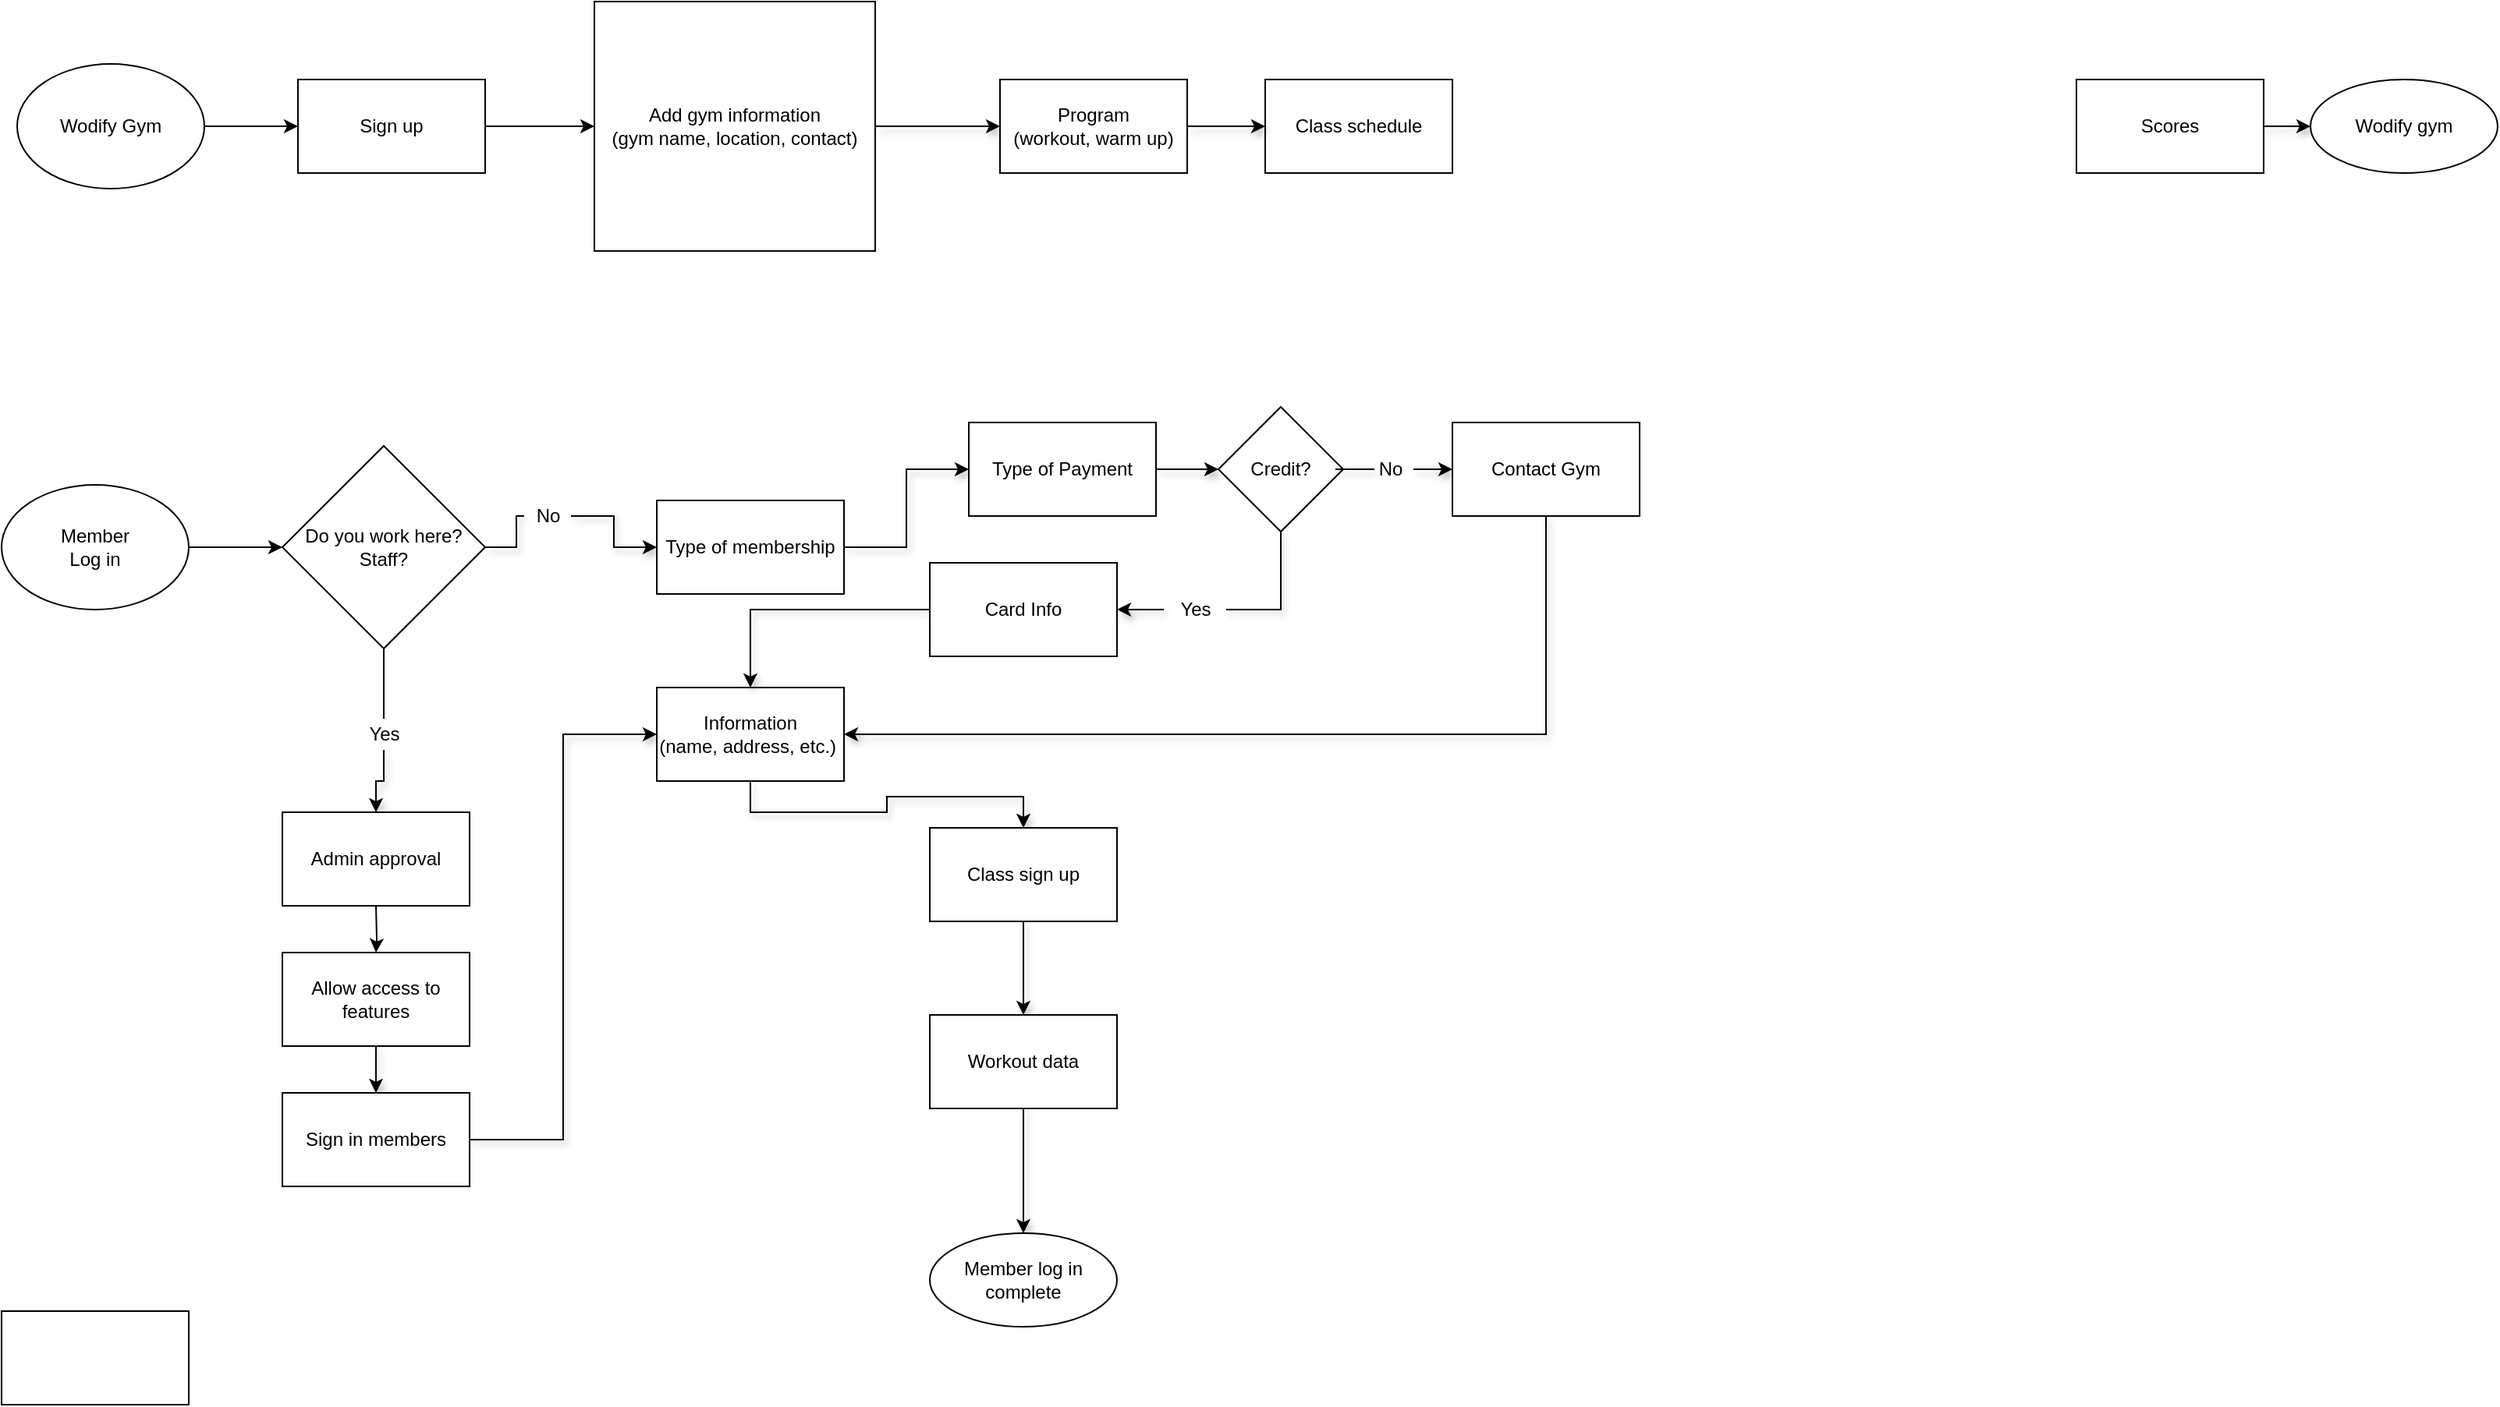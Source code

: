 <mxfile version="16.6.5" type="github">
  <diagram id="RcLsMqSNe8nh3_PVpQBb" name="Page-1">
    <mxGraphModel dx="820" dy="557" grid="1" gridSize="10" guides="1" tooltips="1" connect="1" arrows="1" fold="1" page="1" pageScale="1" pageWidth="850" pageHeight="1100" math="0" shadow="0">
      <root>
        <mxCell id="0" />
        <mxCell id="1" parent="0" />
        <mxCell id="UwSYvGgoTBaX2EDQLk_I-1" value="Wodify Gym" style="ellipse;whiteSpace=wrap;html=1;" parent="1" vertex="1">
          <mxGeometry x="50" y="70" width="120" height="80" as="geometry" />
        </mxCell>
        <mxCell id="UwSYvGgoTBaX2EDQLk_I-2" value="" style="endArrow=classic;html=1;rounded=0;exitX=1;exitY=0.5;exitDx=0;exitDy=0;entryX=0;entryY=0.5;entryDx=0;entryDy=0;" parent="1" source="UwSYvGgoTBaX2EDQLk_I-1" target="UwSYvGgoTBaX2EDQLk_I-8" edge="1">
          <mxGeometry width="50" height="50" relative="1" as="geometry">
            <mxPoint x="370" y="260" as="sourcePoint" />
            <mxPoint x="200" y="110" as="targetPoint" />
          </mxGeometry>
        </mxCell>
        <mxCell id="UwSYvGgoTBaX2EDQLk_I-36" value="" style="edgeStyle=orthogonalEdgeStyle;rounded=0;orthogonalLoop=1;jettySize=auto;html=1;shadow=1;" parent="1" source="UwSYvGgoTBaX2EDQLk_I-3" target="UwSYvGgoTBaX2EDQLk_I-35" edge="1">
          <mxGeometry relative="1" as="geometry" />
        </mxCell>
        <mxCell id="UwSYvGgoTBaX2EDQLk_I-3" value="Add gym information&lt;br&gt;(gym name, location, contact)" style="rounded=0;whiteSpace=wrap;html=1;" parent="1" vertex="1">
          <mxGeometry x="420" y="30" width="180" height="160" as="geometry" />
        </mxCell>
        <mxCell id="UwSYvGgoTBaX2EDQLk_I-8" value="Sign up" style="rounded=0;whiteSpace=wrap;html=1;" parent="1" vertex="1">
          <mxGeometry x="230" y="80" width="120" height="60" as="geometry" />
        </mxCell>
        <mxCell id="UwSYvGgoTBaX2EDQLk_I-9" value="" style="endArrow=classic;html=1;rounded=0;entryX=0;entryY=0.5;entryDx=0;entryDy=0;exitX=1;exitY=0.5;exitDx=0;exitDy=0;" parent="1" source="UwSYvGgoTBaX2EDQLk_I-8" target="UwSYvGgoTBaX2EDQLk_I-3" edge="1">
          <mxGeometry width="50" height="50" relative="1" as="geometry">
            <mxPoint x="260" y="170" as="sourcePoint" />
            <mxPoint x="310" y="120" as="targetPoint" />
          </mxGeometry>
        </mxCell>
        <mxCell id="UwSYvGgoTBaX2EDQLk_I-13" value="Member&lt;br&gt;Log in" style="ellipse;whiteSpace=wrap;html=1;" parent="1" vertex="1">
          <mxGeometry x="40" y="340" width="120" height="80" as="geometry" />
        </mxCell>
        <mxCell id="UwSYvGgoTBaX2EDQLk_I-14" value="" style="endArrow=classic;html=1;rounded=0;exitX=1;exitY=0.5;exitDx=0;exitDy=0;entryX=0;entryY=0.5;entryDx=0;entryDy=0;" parent="1" source="UwSYvGgoTBaX2EDQLk_I-13" target="UwSYvGgoTBaX2EDQLk_I-18" edge="1">
          <mxGeometry width="50" height="50" relative="1" as="geometry">
            <mxPoint x="240" y="320" as="sourcePoint" />
            <mxPoint x="230" y="380" as="targetPoint" />
          </mxGeometry>
        </mxCell>
        <mxCell id="UwSYvGgoTBaX2EDQLk_I-22" value="" style="edgeStyle=orthogonalEdgeStyle;rounded=0;orthogonalLoop=1;jettySize=auto;html=1;shadow=1;startArrow=none;" parent="1" source="UwSYvGgoTBaX2EDQLk_I-39" target="UwSYvGgoTBaX2EDQLk_I-21" edge="1">
          <mxGeometry relative="1" as="geometry" />
        </mxCell>
        <mxCell id="UwSYvGgoTBaX2EDQLk_I-24" value="" style="edgeStyle=orthogonalEdgeStyle;rounded=0;orthogonalLoop=1;jettySize=auto;html=1;startArrow=none;" parent="1" target="UwSYvGgoTBaX2EDQLk_I-23" edge="1">
          <mxGeometry relative="1" as="geometry">
            <mxPoint x="280" y="610" as="sourcePoint" />
          </mxGeometry>
        </mxCell>
        <mxCell id="UwSYvGgoTBaX2EDQLk_I-18" value="Do you work here? Staff?" style="rhombus;whiteSpace=wrap;html=1;" parent="1" vertex="1">
          <mxGeometry x="220" y="315" width="130" height="130" as="geometry" />
        </mxCell>
        <mxCell id="UwSYvGgoTBaX2EDQLk_I-73" value="" style="edgeStyle=orthogonalEdgeStyle;rounded=0;orthogonalLoop=1;jettySize=auto;html=1;shadow=1;" parent="1" source="UwSYvGgoTBaX2EDQLk_I-21" target="UwSYvGgoTBaX2EDQLk_I-72" edge="1">
          <mxGeometry relative="1" as="geometry" />
        </mxCell>
        <mxCell id="UwSYvGgoTBaX2EDQLk_I-21" value="&lt;span&gt;Type of membership&lt;/span&gt;" style="whiteSpace=wrap;html=1;" parent="1" vertex="1">
          <mxGeometry x="460" y="350" width="120" height="60" as="geometry" />
        </mxCell>
        <mxCell id="UwSYvGgoTBaX2EDQLk_I-55" value="" style="edgeStyle=orthogonalEdgeStyle;rounded=0;orthogonalLoop=1;jettySize=auto;html=1;shadow=1;" parent="1" source="UwSYvGgoTBaX2EDQLk_I-23" target="UwSYvGgoTBaX2EDQLk_I-54" edge="1">
          <mxGeometry relative="1" as="geometry" />
        </mxCell>
        <mxCell id="UwSYvGgoTBaX2EDQLk_I-23" value="Allow access to features" style="whiteSpace=wrap;html=1;" parent="1" vertex="1">
          <mxGeometry x="220" y="640" width="120" height="60" as="geometry" />
        </mxCell>
        <mxCell id="UwSYvGgoTBaX2EDQLk_I-26" value="Class schedule" style="whiteSpace=wrap;html=1;" parent="1" vertex="1">
          <mxGeometry x="850" y="80" width="120" height="60" as="geometry" />
        </mxCell>
        <mxCell id="UwSYvGgoTBaX2EDQLk_I-33" value="Wodify gym" style="ellipse;whiteSpace=wrap;html=1;" parent="1" vertex="1">
          <mxGeometry x="1520" y="80" width="120" height="60" as="geometry" />
        </mxCell>
        <mxCell id="UwSYvGgoTBaX2EDQLk_I-37" value="" style="edgeStyle=orthogonalEdgeStyle;rounded=0;orthogonalLoop=1;jettySize=auto;html=1;shadow=1;" parent="1" source="UwSYvGgoTBaX2EDQLk_I-35" target="UwSYvGgoTBaX2EDQLk_I-26" edge="1">
          <mxGeometry relative="1" as="geometry" />
        </mxCell>
        <mxCell id="UwSYvGgoTBaX2EDQLk_I-35" value="Program&lt;br&gt;(workout, warm up)" style="whiteSpace=wrap;html=1;rounded=0;" parent="1" vertex="1">
          <mxGeometry x="680" y="80" width="120" height="60" as="geometry" />
        </mxCell>
        <mxCell id="UwSYvGgoTBaX2EDQLk_I-39" value="No" style="text;html=1;resizable=0;autosize=1;align=center;verticalAlign=middle;points=[];fillColor=none;strokeColor=none;rounded=0;" parent="1" vertex="1">
          <mxGeometry x="375" y="350" width="30" height="20" as="geometry" />
        </mxCell>
        <mxCell id="UwSYvGgoTBaX2EDQLk_I-40" value="" style="edgeStyle=orthogonalEdgeStyle;rounded=0;orthogonalLoop=1;jettySize=auto;html=1;shadow=1;endArrow=none;" parent="1" source="UwSYvGgoTBaX2EDQLk_I-18" target="UwSYvGgoTBaX2EDQLk_I-39" edge="1">
          <mxGeometry relative="1" as="geometry">
            <mxPoint x="350" y="380" as="sourcePoint" />
            <mxPoint x="435" y="380" as="targetPoint" />
          </mxGeometry>
        </mxCell>
        <mxCell id="UwSYvGgoTBaX2EDQLk_I-60" value="" style="edgeStyle=orthogonalEdgeStyle;rounded=0;orthogonalLoop=1;jettySize=auto;html=1;shadow=1;" parent="1" source="UwSYvGgoTBaX2EDQLk_I-38" target="UwSYvGgoTBaX2EDQLk_I-59" edge="1">
          <mxGeometry relative="1" as="geometry" />
        </mxCell>
        <mxCell id="UwSYvGgoTBaX2EDQLk_I-38" value="Yes" style="text;html=1;resizable=0;autosize=1;align=center;verticalAlign=middle;points=[];fillColor=none;strokeColor=none;rounded=0;" parent="1" vertex="1">
          <mxGeometry x="265" y="490" width="40" height="20" as="geometry" />
        </mxCell>
        <mxCell id="UwSYvGgoTBaX2EDQLk_I-41" value="" style="edgeStyle=orthogonalEdgeStyle;rounded=0;orthogonalLoop=1;jettySize=auto;html=1;endArrow=none;" parent="1" source="UwSYvGgoTBaX2EDQLk_I-18" target="UwSYvGgoTBaX2EDQLk_I-38" edge="1">
          <mxGeometry relative="1" as="geometry">
            <mxPoint x="285" y="445" as="sourcePoint" />
            <mxPoint x="285" y="560" as="targetPoint" />
          </mxGeometry>
        </mxCell>
        <mxCell id="UwSYvGgoTBaX2EDQLk_I-47" value="" style="edgeStyle=orthogonalEdgeStyle;rounded=0;orthogonalLoop=1;jettySize=auto;html=1;shadow=1;exitX=0.5;exitY=1;exitDx=0;exitDy=0;" parent="1" source="UwSYvGgoTBaX2EDQLk_I-42" target="UwSYvGgoTBaX2EDQLk_I-46" edge="1">
          <mxGeometry relative="1" as="geometry">
            <mxPoint x="695" y="510" as="sourcePoint" />
          </mxGeometry>
        </mxCell>
        <mxCell id="UwSYvGgoTBaX2EDQLk_I-42" value="Information &lt;br&gt;(name, address, etc.)&amp;nbsp;" style="whiteSpace=wrap;html=1;" parent="1" vertex="1">
          <mxGeometry x="460" y="470" width="120" height="60" as="geometry" />
        </mxCell>
        <mxCell id="UwSYvGgoTBaX2EDQLk_I-49" value="" style="edgeStyle=orthogonalEdgeStyle;rounded=0;orthogonalLoop=1;jettySize=auto;html=1;shadow=1;" parent="1" source="UwSYvGgoTBaX2EDQLk_I-46" target="UwSYvGgoTBaX2EDQLk_I-48" edge="1">
          <mxGeometry relative="1" as="geometry" />
        </mxCell>
        <mxCell id="UwSYvGgoTBaX2EDQLk_I-46" value="Class sign up" style="whiteSpace=wrap;html=1;" parent="1" vertex="1">
          <mxGeometry x="635" y="560" width="120" height="60" as="geometry" />
        </mxCell>
        <mxCell id="UwSYvGgoTBaX2EDQLk_I-58" value="" style="edgeStyle=orthogonalEdgeStyle;rounded=0;orthogonalLoop=1;jettySize=auto;html=1;shadow=1;" parent="1" source="UwSYvGgoTBaX2EDQLk_I-48" target="UwSYvGgoTBaX2EDQLk_I-57" edge="1">
          <mxGeometry relative="1" as="geometry" />
        </mxCell>
        <mxCell id="UwSYvGgoTBaX2EDQLk_I-48" value="Workout data" style="whiteSpace=wrap;html=1;" parent="1" vertex="1">
          <mxGeometry x="635" y="680" width="120" height="60" as="geometry" />
        </mxCell>
        <mxCell id="UwSYvGgoTBaX2EDQLk_I-56" style="edgeStyle=orthogonalEdgeStyle;rounded=0;orthogonalLoop=1;jettySize=auto;html=1;exitX=1;exitY=0.5;exitDx=0;exitDy=0;entryX=0;entryY=0.5;entryDx=0;entryDy=0;shadow=1;" parent="1" source="UwSYvGgoTBaX2EDQLk_I-54" target="UwSYvGgoTBaX2EDQLk_I-42" edge="1">
          <mxGeometry relative="1" as="geometry" />
        </mxCell>
        <mxCell id="UwSYvGgoTBaX2EDQLk_I-54" value="Sign in members" style="whiteSpace=wrap;html=1;" parent="1" vertex="1">
          <mxGeometry x="220" y="730" width="120" height="60" as="geometry" />
        </mxCell>
        <mxCell id="UwSYvGgoTBaX2EDQLk_I-57" value="Member log in complete" style="ellipse;whiteSpace=wrap;html=1;" parent="1" vertex="1">
          <mxGeometry x="635" y="820" width="120" height="60" as="geometry" />
        </mxCell>
        <mxCell id="UwSYvGgoTBaX2EDQLk_I-59" value="Admin approval" style="rounded=0;whiteSpace=wrap;html=1;" parent="1" vertex="1">
          <mxGeometry x="220" y="550" width="120" height="60" as="geometry" />
        </mxCell>
        <mxCell id="UwSYvGgoTBaX2EDQLk_I-66" value="" style="edgeStyle=orthogonalEdgeStyle;rounded=0;orthogonalLoop=1;jettySize=auto;html=1;shadow=1;" parent="1" source="UwSYvGgoTBaX2EDQLk_I-64" target="UwSYvGgoTBaX2EDQLk_I-33" edge="1">
          <mxGeometry relative="1" as="geometry" />
        </mxCell>
        <mxCell id="UwSYvGgoTBaX2EDQLk_I-64" value="Scores" style="whiteSpace=wrap;html=1;" parent="1" vertex="1">
          <mxGeometry x="1370" y="80" width="120" height="60" as="geometry" />
        </mxCell>
        <mxCell id="UwSYvGgoTBaX2EDQLk_I-76" value="" style="edgeStyle=orthogonalEdgeStyle;rounded=0;orthogonalLoop=1;jettySize=auto;html=1;shadow=1;" parent="1" source="UwSYvGgoTBaX2EDQLk_I-72" target="UwSYvGgoTBaX2EDQLk_I-74" edge="1">
          <mxGeometry relative="1" as="geometry" />
        </mxCell>
        <mxCell id="UwSYvGgoTBaX2EDQLk_I-72" value="Type of Payment" style="whiteSpace=wrap;html=1;" parent="1" vertex="1">
          <mxGeometry x="660" y="300" width="120" height="60" as="geometry" />
        </mxCell>
        <mxCell id="UwSYvGgoTBaX2EDQLk_I-91" value="" style="edgeStyle=orthogonalEdgeStyle;rounded=0;orthogonalLoop=1;jettySize=auto;html=1;shadow=1;startArrow=none;" parent="1" source="UwSYvGgoTBaX2EDQLk_I-92" target="UwSYvGgoTBaX2EDQLk_I-90" edge="1">
          <mxGeometry relative="1" as="geometry" />
        </mxCell>
        <mxCell id="UwSYvGgoTBaX2EDQLk_I-74" value="Credit?" style="rhombus;whiteSpace=wrap;html=1;" parent="1" vertex="1">
          <mxGeometry x="820" y="290" width="80" height="80" as="geometry" />
        </mxCell>
        <mxCell id="UwSYvGgoTBaX2EDQLk_I-84" value="" style="edgeStyle=orthogonalEdgeStyle;rounded=0;orthogonalLoop=1;jettySize=auto;html=1;shadow=1;" parent="1" source="UwSYvGgoTBaX2EDQLk_I-80" target="UwSYvGgoTBaX2EDQLk_I-83" edge="1">
          <mxGeometry relative="1" as="geometry" />
        </mxCell>
        <mxCell id="UwSYvGgoTBaX2EDQLk_I-80" value="Yes" style="text;html=1;resizable=0;autosize=1;align=center;verticalAlign=middle;points=[];fillColor=none;strokeColor=none;rounded=0;" parent="1" vertex="1">
          <mxGeometry x="785" y="410" width="40" height="20" as="geometry" />
        </mxCell>
        <mxCell id="UwSYvGgoTBaX2EDQLk_I-82" value="" style="edgeStyle=orthogonalEdgeStyle;rounded=0;orthogonalLoop=1;jettySize=auto;html=1;entryX=1;entryY=0.5;entryDx=0;entryDy=0;shadow=1;endArrow=none;" parent="1" source="UwSYvGgoTBaX2EDQLk_I-74" target="UwSYvGgoTBaX2EDQLk_I-80" edge="1">
          <mxGeometry relative="1" as="geometry">
            <mxPoint x="860" y="370" as="sourcePoint" />
            <mxPoint x="580" y="500" as="targetPoint" />
            <Array as="points">
              <mxPoint x="860" y="420" />
            </Array>
          </mxGeometry>
        </mxCell>
        <mxCell id="UwSYvGgoTBaX2EDQLk_I-86" style="edgeStyle=orthogonalEdgeStyle;rounded=0;orthogonalLoop=1;jettySize=auto;html=1;exitX=0;exitY=0.5;exitDx=0;exitDy=0;shadow=1;" parent="1" source="UwSYvGgoTBaX2EDQLk_I-83" target="UwSYvGgoTBaX2EDQLk_I-42" edge="1">
          <mxGeometry relative="1" as="geometry">
            <Array as="points">
              <mxPoint x="520" y="420" />
            </Array>
          </mxGeometry>
        </mxCell>
        <mxCell id="UwSYvGgoTBaX2EDQLk_I-83" value="Card Info" style="whiteSpace=wrap;html=1;" parent="1" vertex="1">
          <mxGeometry x="635" y="390" width="120" height="60" as="geometry" />
        </mxCell>
        <mxCell id="UwSYvGgoTBaX2EDQLk_I-94" style="edgeStyle=orthogonalEdgeStyle;rounded=0;orthogonalLoop=1;jettySize=auto;html=1;exitX=0.5;exitY=1;exitDx=0;exitDy=0;entryX=1;entryY=0.5;entryDx=0;entryDy=0;shadow=1;" parent="1" source="UwSYvGgoTBaX2EDQLk_I-90" target="UwSYvGgoTBaX2EDQLk_I-42" edge="1">
          <mxGeometry relative="1" as="geometry" />
        </mxCell>
        <mxCell id="UwSYvGgoTBaX2EDQLk_I-90" value="Contact Gym" style="whiteSpace=wrap;html=1;" parent="1" vertex="1">
          <mxGeometry x="970" y="300" width="120" height="60" as="geometry" />
        </mxCell>
        <mxCell id="UwSYvGgoTBaX2EDQLk_I-92" value="No" style="text;html=1;resizable=0;autosize=1;align=center;verticalAlign=middle;points=[];fillColor=none;strokeColor=none;rounded=0;" parent="1" vertex="1">
          <mxGeometry x="915" y="320" width="30" height="20" as="geometry" />
        </mxCell>
        <mxCell id="UwSYvGgoTBaX2EDQLk_I-93" value="" style="edgeStyle=orthogonalEdgeStyle;rounded=0;orthogonalLoop=1;jettySize=auto;html=1;shadow=1;endArrow=none;" parent="1" source="UwSYvGgoTBaX2EDQLk_I-74" target="UwSYvGgoTBaX2EDQLk_I-92" edge="1">
          <mxGeometry relative="1" as="geometry">
            <mxPoint x="900" y="330" as="sourcePoint" />
            <mxPoint x="970" y="330" as="targetPoint" />
          </mxGeometry>
        </mxCell>
        <mxCell id="T2_e5p3nLFAqpFvZ8lNd-1" value="" style="rounded=0;whiteSpace=wrap;html=1;" parent="1" vertex="1">
          <mxGeometry x="40" y="870" width="120" height="60" as="geometry" />
        </mxCell>
      </root>
    </mxGraphModel>
  </diagram>
</mxfile>
